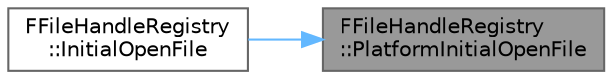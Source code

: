 digraph "FFileHandleRegistry::PlatformInitialOpenFile"
{
 // INTERACTIVE_SVG=YES
 // LATEX_PDF_SIZE
  bgcolor="transparent";
  edge [fontname=Helvetica,fontsize=10,labelfontname=Helvetica,labelfontsize=10];
  node [fontname=Helvetica,fontsize=10,shape=box,height=0.2,width=0.4];
  rankdir="RL";
  Node1 [id="Node000001",label="FFileHandleRegistry\l::PlatformInitialOpenFile",height=0.2,width=0.4,color="gray40", fillcolor="grey60", style="filled", fontcolor="black",tooltip=" "];
  Node1 -> Node2 [id="edge1_Node000001_Node000002",dir="back",color="steelblue1",style="solid",tooltip=" "];
  Node2 [id="Node000002",label="FFileHandleRegistry\l::InitialOpenFile",height=0.2,width=0.4,color="grey40", fillcolor="white", style="filled",URL="$d1/dee/classFFileHandleRegistry.html#a50aedd2d5777dbd0f3c114824605b83d",tooltip=" "];
}
